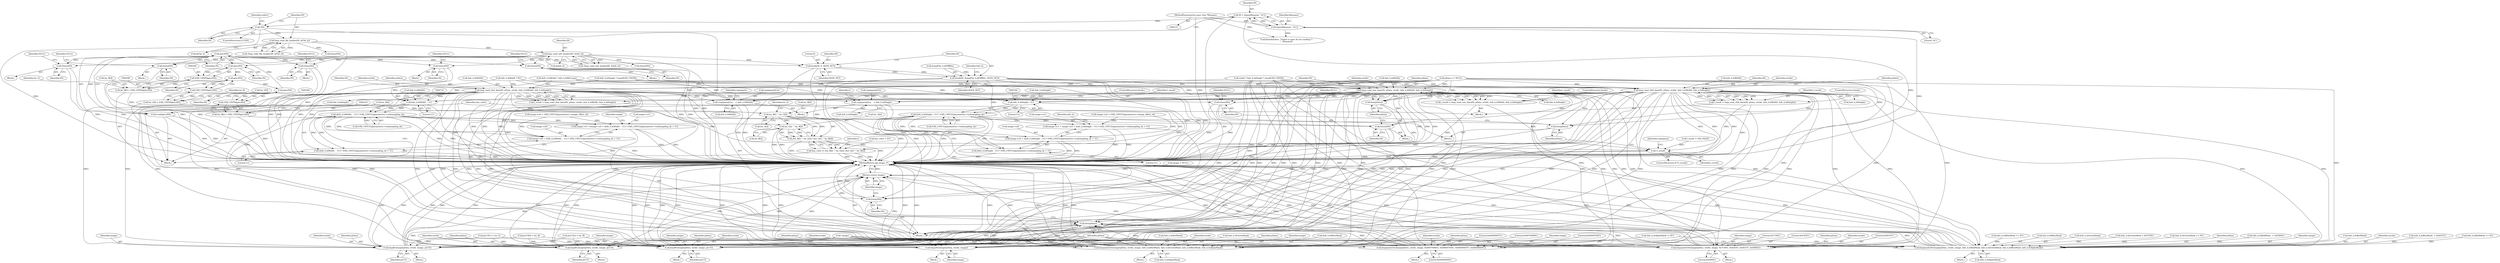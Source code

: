 digraph "0_openjpeg_da940424816e11d624362ce080bc026adffa26e8@API" {
"1000311" [label="(Call,getc(IN))"];
"1000307" [label="(Call,getc(IN))"];
"1000299" [label="(Call,getc(IN))"];
"1000291" [label="(Call,getc(IN))"];
"1000311" [label="(Call,getc(IN))"];
"1000195" [label="(Call,bmp_read_info_header(IN, &Info_h))"];
"1000184" [label="(Call,bmp_read_file_header(IN, &File_h))"];
"1000173" [label="(Call,!IN)"];
"1000167" [label="(Call,IN = fopen(filename, \"rb\"))"];
"1000169" [label="(Call,fopen(filename, \"rb\"))"];
"1000122" [label="(MethodParameterIn,const char *filename)"];
"1000289" [label="(Call,(OPJ_UINT8)getc(IN))"];
"1000285" [label="(Call,lut_B[i] = (OPJ_UINT8)getc(IN))"];
"1000316" [label="(Call,lut_B[i] ^ lut_G[i])"];
"1000315" [label="(Call,(lut_B[i] ^ lut_G[i]) | (lut_G[i] ^ lut_R[i]))"];
"1000313" [label="(Call,has_color |= (lut_B[i] ^ lut_G[i]) | (lut_G[i] ^ lut_R[i]))"];
"1000323" [label="(Call,lut_G[i] ^ lut_R[i])"];
"1000297" [label="(Call,(OPJ_UINT8)getc(IN))"];
"1000293" [label="(Call,lut_G[i] = (OPJ_UINT8)getc(IN))"];
"1000305" [label="(Call,(OPJ_UINT8)getc(IN))"];
"1000301" [label="(Call,lut_R[i] = (OPJ_UINT8)getc(IN))"];
"1000309" [label="(Call,(void)getc(IN))"];
"1000369" [label="(Call,fclose(IN))"];
"1000389" [label="(Call,fclose(IN))"];
"1000435" [label="(Call,fclose(IN))"];
"1000467" [label="(Call,fclose(IN))"];
"1000490" [label="(Call,fclose(IN))"];
"1000494" [label="(Call,fseek(IN, 0, SEEK_SET))"];
"1000498" [label="(Call,fseek(IN, (long)File_h.bfOffBits, SEEK_SET))"];
"1000515" [label="(Call,bmp_read_raw_data(IN, pData, stride, Info_h.biWidth, Info_h.biHeight))"];
"1000513" [label="(Call,l_result = bmp_read_raw_data(IN, pData, stride, Info_h.biWidth, Info_h.biHeight))"];
"1000563" [label="(Call,!l_result)"];
"1000566" [label="(Call,free(pData))"];
"1000568" [label="(Call,fclose(IN))"];
"1000633" [label="(Call,cmptparm[i].w    = Info_h.biWidth)"];
"1000642" [label="(Call,cmptparm[i].h    = Info_h.biHeight)"];
"1000669" [label="(Call,fclose(IN))"];
"1000671" [label="(Call,free(pData))"];
"1000717" [label="(Call,Info_h.biWidth  - 1U)"];
"1000716" [label="(Call,(Info_h.biWidth  - 1U) * (OPJ_UINT32)parameters->subsampling_dx)"];
"1000707" [label="(Call,image->x1 =\timage->x0 + (Info_h.biWidth  - 1U) * (OPJ_UINT32)parameters->subsampling_dx + 1U)"];
"1000711" [label="(Call,image->x0 + (Info_h.biWidth  - 1U) * (OPJ_UINT32)parameters->subsampling_dx + 1U)"];
"1000715" [label="(Call,(Info_h.biWidth  - 1U) * (OPJ_UINT32)parameters->subsampling_dx + 1U)"];
"1000738" [label="(Call,Info_h.biHeight - 1U)"];
"1000737" [label="(Call,(Info_h.biHeight - 1U) * (OPJ_UINT32)parameters->subsampling_dy)"];
"1000728" [label="(Call,image->y1 = image->y0 + (Info_h.biHeight - 1U) * (OPJ_UINT32)parameters->subsampling_dy + 1U)"];
"1000732" [label="(Call,image->y0 + (Info_h.biHeight - 1U) * (OPJ_UINT32)parameters->subsampling_dy + 1U)"];
"1000736" [label="(Call,(Info_h.biHeight - 1U) * (OPJ_UINT32)parameters->subsampling_dy + 1U)"];
"1000762" [label="(Call,bmp24toimage(pData, stride, image))"];
"1000974" [label="(Call,free(pData))"];
"1000978" [label="(Return,return image;)"];
"1000780" [label="(Call,bmp8toimage(pData, stride, image, pLUT))"];
"1000799" [label="(Call,bmp8toimage(pData, stride, image, pLUT))"];
"1000818" [label="(Call,bmp8toimage(pData, stride, image, pLUT))"];
"1000837" [label="(Call,bmpmask32toimage(pData, stride, image, 0x00FF0000U, 0x0000FF00U, 0x000000FFU, 0x00000000U))"];
"1000859" [label="(Call,bmpmask32toimage(pData, stride, image, Info_h.biRedMask, Info_h.biGreenMask, Info_h.biBlueMask, Info_h.biAlphaMask))"];
"1000889" [label="(Call,bmpmask16toimage(pData, stride, image, 0x7C00U, 0x03E0U, 0x001FU, 0x0000U))"];
"1000945" [label="(Call,bmpmask16toimage(pData, stride, image, Info_h.biRedMask, Info_h.biGreenMask, Info_h.biBlueMask, Info_h.biAlphaMask))"];
"1000976" [label="(Call,fclose(IN))"];
"1000529" [label="(Call,bmp_read_rle8_data(IN, pData, stride, Info_h.biWidth, Info_h.biHeight))"];
"1000527" [label="(Call,l_result = bmp_read_rle8_data(IN, pData, stride, Info_h.biWidth, Info_h.biHeight))"];
"1000543" [label="(Call,bmp_read_rle4_data(IN, pData, stride, Info_h.biWidth, Info_h.biHeight))"];
"1000541" [label="(Call,l_result = bmp_read_rle4_data(IN, pData, stride, Info_h.biWidth, Info_h.biHeight))"];
"1000779" [label="(Block,)"];
"1000183" [label="(Call,!bmp_read_file_header(IN, &File_h))"];
"1000742" [label="(Literal,1U)"];
"1000172" [label="(ControlStructure,if (!IN))"];
"1000174" [label="(Identifier,IN)"];
"1000533" [label="(Call,Info_h.biWidth)"];
"1000317" [label="(Call,lut_B[i])"];
"1000645" [label="(Identifier,cmptparm)"];
"1000309" [label="(Call,(void)getc(IN))"];
"1000568" [label="(Call,fclose(IN))"];
"1000194" [label="(Call,!bmp_read_info_header(IN, &Info_h))"];
"1000780" [label="(Call,bmp8toimage(pData, stride, image, pLUT))"];
"1000369" [label="(Call,fclose(IN))"];
"1000977" [label="(Identifier,IN)"];
"1000541" [label="(Call,l_result = bmp_read_rle4_data(IN, pData, stride, Info_h.biWidth, Info_h.biHeight))"];
"1000913" [label="(Call,Info_h.biRedMask == 0U)"];
"1000546" [label="(Identifier,stride)"];
"1000307" [label="(Call,getc(IN))"];
"1000539" [label="(ControlStructure,break;)"];
"1000499" [label="(Identifier,IN)"];
"1000732" [label="(Call,image->y0 + (Info_h.biHeight - 1U) * (OPJ_UINT32)parameters->subsampling_dy + 1U)"];
"1000728" [label="(Call,image->y1 = image->y0 + (Info_h.biHeight - 1U) * (OPJ_UINT32)parameters->subsampling_dy + 1U)"];
"1000495" [label="(Identifier,IN)"];
"1000782" [label="(Identifier,stride)"];
"1000801" [label="(Identifier,stride)"];
"1000563" [label="(Call,!l_result)"];
"1000436" [label="(Identifier,IN)"];
"1000515" [label="(Call,bmp_read_raw_data(IN, pData, stride, Info_h.biWidth, Info_h.biHeight))"];
"1000890" [label="(Identifier,pData)"];
"1000924" [label="(Call,Info_h.biBlueMask == 0U)"];
"1000286" [label="(Call,lut_B[i])"];
"1000489" [label="(Block,)"];
"1000168" [label="(Identifier,IN)"];
"1000858" [label="(Block,)"];
"1000530" [label="(Identifier,IN)"];
"1000444" [label="(Call,Info_h.biWidth * 8U)"];
"1000711" [label="(Call,image->x0 + (Info_h.biWidth  - 1U) * (OPJ_UINT32)parameters->subsampling_dx + 1U)"];
"1000910" [label="(Block,)"];
"1000861" [label="(Identifier,stride)"];
"1000186" [label="(Call,&File_h)"];
"1000689" [label="(Call,image->x0 = (OPJ_UINT32)parameters->image_offset_x0)"];
"1000176" [label="(Call,fprintf(stderr, \"Failed to open %s for reading !!\n\", filename))"];
"1000838" [label="(Identifier,pData)"];
"1000368" [label="(Block,)"];
"1000836" [label="(Block,)"];
"1000753" [label="(Identifier,Info_h)"];
"1000955" [label="(Call,Info_h.biBlueMask)"];
"1000974" [label="(Call,free(pData))"];
"1000196" [label="(Identifier,IN)"];
"1000467" [label="(Call,fclose(IN))"];
"1000566" [label="(Call,free(pData))"];
"1000124" [label="(Block,)"];
"1000891" [label="(Identifier,stride)"];
"1000707" [label="(Call,image->x1 =\timage->x0 + (Info_h.biWidth  - 1U) * (OPJ_UINT32)parameters->subsampling_dx + 1U)"];
"1000434" [label="(Block,)"];
"1000313" [label="(Call,has_color |= (lut_B[i] ^ lut_G[i]) | (lut_G[i] ^ lut_R[i]))"];
"1000295" [label="(Identifier,lut_G)"];
"1000392" [label="(Identifier,NULL)"];
"1000762" [label="(Call,bmp24toimage(pData, stride, image))"];
"1000818" [label="(Call,bmp8toimage(pData, stride, image, pLUT))"];
"1000761" [label="(Block,)"];
"1000571" [label="(Identifier,NULL)"];
"1000516" [label="(Identifier,IN)"];
"1000718" [label="(Call,Info_h.biWidth)"];
"1000200" [label="(Call,fclose(IN))"];
"1000975" [label="(Identifier,pData)"];
"1000388" [label="(Block,)"];
"1000562" [label="(ControlStructure,if (!l_result))"];
"1000122" [label="(MethodParameterIn,const char *filename)"];
"1000508" [label="(Identifier,Info_h)"];
"1000477" [label="(Call,stride * Info_h.biHeight * sizeof(OPJ_UINT8))"];
"1000748" [label="(Literal,1U)"];
"1000522" [label="(Call,Info_h.biHeight)"];
"1000197" [label="(Call,&Info_h)"];
"1000666" [label="(Call,!image)"];
"1000965" [label="(Call,image = NULL)"];
"1000491" [label="(Identifier,IN)"];
"1000945" [label="(Call,bmpmask16toimage(pData, stride, image, Info_h.biRedMask, Info_h.biGreenMask, Info_h.biBlueMask, Info_h.biAlphaMask))"];
"1000980" [label="(MethodReturn,opj_image_t*)"];
"1000494" [label="(Call,fseek(IN, 0, SEEK_SET))"];
"1000285" [label="(Call,lut_B[i] = (OPJ_UINT8)getc(IN))"];
"1000312" [label="(Identifier,IN)"];
"1000952" [label="(Call,Info_h.biGreenMask)"];
"1000866" [label="(Call,Info_h.biGreenMask)"];
"1000171" [label="(Literal,\"rb\")"];
"1000493" [label="(Identifier,NULL)"];
"1000518" [label="(Identifier,stride)"];
"1000162" [label="(Call,pLUT[2] = lut_B)"];
"1000536" [label="(Call,Info_h.biHeight)"];
"1000519" [label="(Call,Info_h.biWidth)"];
"1000547" [label="(Call,Info_h.biWidth)"];
"1000935" [label="(Call,Info_h.biGreenMask = 0x07E0U)"];
"1000783" [label="(Identifier,image)"];
"1000958" [label="(Call,Info_h.biAlphaMask)"];
"1000729" [label="(Call,image->y1)"];
"1000860" [label="(Identifier,pData)"];
"1000390" [label="(Identifier,IN)"];
"1000821" [label="(Identifier,image)"];
"1000844" [label="(Literal,0x00000000U)"];
"1000784" [label="(Identifier,pLUT)"];
"1000896" [label="(Literal,0x0000U)"];
"1000303" [label="(Identifier,lut_R)"];
"1000588" [label="(Identifier,i)"];
"1000545" [label="(Identifier,pData)"];
"1000272" [label="(Call,has_color = 0U)"];
"1000919" [label="(Call,Info_h.biGreenMask == 0U)"];
"1000323" [label="(Call,lut_G[i] ^ lut_R[i])"];
"1000470" [label="(Identifier,NULL)"];
"1000716" [label="(Call,(Info_h.biWidth  - 1U) * (OPJ_UINT32)parameters->subsampling_dx)"];
"1000736" [label="(Call,(Info_h.biHeight - 1U) * (OPJ_UINT32)parameters->subsampling_dy + 1U)"];
"1000764" [label="(Identifier,stride)"];
"1000765" [label="(Identifier,image)"];
"1000479" [label="(Call,Info_h.biHeight * sizeof(OPJ_UINT8))"];
"1000589" [label="(Block,)"];
"1000862" [label="(Identifier,image)"];
"1000843" [label="(Literal,0x000000FFU)"];
"1000895" [label="(Literal,0x001FU)"];
"1000292" [label="(Identifier,IN)"];
"1000302" [label="(Call,lut_R[i])"];
"1000672" [label="(Identifier,pData)"];
"1000841" [label="(Literal,0x00FF0000U)"];
"1000315" [label="(Call,(lut_B[i] ^ lut_G[i]) | (lut_G[i] ^ lut_R[i]))"];
"1000169" [label="(Call,fopen(filename, \"rb\"))"];
"1000840" [label="(Identifier,image)"];
"1000185" [label="(Identifier,IN)"];
"1000466" [label="(Block,)"];
"1000763" [label="(Identifier,pData)"];
"1000708" [label="(Call,image->x1)"];
"1000820" [label="(Identifier,stride)"];
"1000435" [label="(Call,fclose(IN))"];
"1000498" [label="(Call,fseek(IN, (long)File_h.bfOffBits, SEEK_SET))"];
"1000803" [label="(Identifier,pLUT)"];
"1000289" [label="(Call,(OPJ_UINT8)getc(IN))"];
"1000733" [label="(Call,image->y0)"];
"1000544" [label="(Identifier,IN)"];
"1000500" [label="(Call,(long)File_h.bfOffBits)"];
"1000553" [label="(ControlStructure,break;)"];
"1000668" [label="(Block,)"];
"1000892" [label="(Identifier,image)"];
"1000639" [label="(Call,Info_h.biWidth)"];
"1000869" [label="(Call,Info_h.biBlueMask)"];
"1000532" [label="(Identifier,stride)"];
"1000177" [label="(Identifier,stderr)"];
"1000737" [label="(Call,(Info_h.biHeight - 1U) * (OPJ_UINT32)parameters->subsampling_dy)"];
"1000327" [label="(Call,lut_R[i])"];
"1000529" [label="(Call,bmp_read_rle8_data(IN, pData, stride, Info_h.biWidth, Info_h.biHeight))"];
"1000670" [label="(Identifier,IN)"];
"1000802" [label="(Identifier,image)"];
"1000819" [label="(Identifier,pData)"];
"1000669" [label="(Call,fclose(IN))"];
"1000564" [label="(Identifier,l_result)"];
"1000514" [label="(Identifier,l_result)"];
"1000946" [label="(Identifier,pData)"];
"1000195" [label="(Call,bmp_read_info_header(IN, &Info_h))"];
"1000505" [label="(Identifier,SEEK_SET)"];
"1000888" [label="(Block,)"];
"1000799" [label="(Call,bmp8toimage(pData, stride, image, pLUT))"];
"1000316" [label="(Call,lut_B[i] ^ lut_G[i])"];
"1000712" [label="(Call,image->x0)"];
"1000800" [label="(Identifier,pData)"];
"1000842" [label="(Literal,0x0000FF00U)"];
"1000721" [label="(Literal,1U)"];
"1000674" [label="(Identifier,NULL)"];
"1000930" [label="(Call,Info_h.biRedMask   = 0xF800U)"];
"1000633" [label="(Call,cmptparm[i].w    = Info_h.biWidth)"];
"1000517" [label="(Identifier,pData)"];
"1000308" [label="(Identifier,IN)"];
"1000170" [label="(Identifier,filename)"];
"1000299" [label="(Call,getc(IN))"];
"1000822" [label="(Identifier,pLUT)"];
"1000157" [label="(Call,pLUT[1] = lut_G)"];
"1000297" [label="(Call,(OPJ_UINT8)getc(IN))"];
"1000859" [label="(Call,bmpmask32toimage(pData, stride, image, Info_h.biRedMask, Info_h.biGreenMask, Info_h.biBlueMask, Info_h.biAlphaMask))"];
"1000294" [label="(Call,lut_G[i])"];
"1000717" [label="(Call,Info_h.biWidth  - 1U)"];
"1000698" [label="(Call,image->y0 = (OPJ_UINT32)parameters->image_offset_y0)"];
"1000722" [label="(Call,(OPJ_UINT32)parameters->subsampling_dx)"];
"1000325" [label="(Identifier,lut_G)"];
"1000525" [label="(ControlStructure,break;)"];
"1000727" [label="(Literal,1U)"];
"1000311" [label="(Call,getc(IN))"];
"1000558" [label="(Call,l_result = OPJ_FALSE)"];
"1000642" [label="(Call,cmptparm[i].h    = Info_h.biHeight)"];
"1000738" [label="(Call,Info_h.biHeight - 1U)"];
"1000291" [label="(Call,getc(IN))"];
"1000893" [label="(Literal,0x7C00U)"];
"1000543" [label="(Call,bmp_read_rle4_data(IN, pData, stride, Info_h.biWidth, Info_h.biHeight))"];
"1000324" [label="(Call,lut_G[i])"];
"1000468" [label="(Identifier,IN)"];
"1000527" [label="(Call,l_result = bmp_read_rle8_data(IN, pData, stride, Info_h.biWidth, Info_h.biHeight))"];
"1000398" [label="(Call,Info_h.biWidth * Info_h.biBitCount)"];
"1000978" [label="(Return,return image;)"];
"1000743" [label="(Call,(OPJ_UINT32)parameters->subsampling_dy)"];
"1000565" [label="(Block,)"];
"1000817" [label="(Block,)"];
"1000948" [label="(Identifier,image)"];
"1000569" [label="(Identifier,IN)"];
"1000372" [label="(Identifier,NULL)"];
"1000531" [label="(Identifier,pData)"];
"1000370" [label="(Identifier,IN)"];
"1000839" [label="(Identifier,stride)"];
"1000949" [label="(Call,Info_h.biRedMask)"];
"1000348" [label="(Call,Info_h.biAlphaMask != 0U)"];
"1000314" [label="(Identifier,has_color)"];
"1000567" [label="(Identifier,pData)"];
"1000513" [label="(Call,l_result = bmp_read_raw_data(IN, pData, stride, Info_h.biWidth, Info_h.biHeight))"];
"1000438" [label="(Identifier,NULL)"];
"1000575" [label="(Identifier,cmptparm)"];
"1000715" [label="(Call,(Info_h.biWidth  - 1U) * (OPJ_UINT32)parameters->subsampling_dx + 1U)"];
"1000283" [label="(Identifier,i)"];
"1000798" [label="(Block,)"];
"1000542" [label="(Identifier,l_result)"];
"1000634" [label="(Call,cmptparm[i].w)"];
"1000496" [label="(Literal,0)"];
"1000284" [label="(Block,)"];
"1000894" [label="(Literal,0x03E0U)"];
"1000301" [label="(Call,lut_R[i] = (OPJ_UINT8)getc(IN))"];
"1000189" [label="(Call,fclose(IN))"];
"1000486" [label="(Call,pData == NULL)"];
"1000979" [label="(Identifier,image)"];
"1000152" [label="(Call,pLUT[0] = lut_R)"];
"1000550" [label="(Call,Info_h.biHeight)"];
"1000781" [label="(Identifier,pData)"];
"1000497" [label="(Identifier,SEEK_SET)"];
"1000173" [label="(Call,!IN)"];
"1000490" [label="(Call,fclose(IN))"];
"1000643" [label="(Call,cmptparm[i].h)"];
"1000872" [label="(Call,Info_h.biAlphaMask)"];
"1000889" [label="(Call,bmpmask16toimage(pData, stride, image, 0x7C00U, 0x03E0U, 0x001FU, 0x0000U))"];
"1000305" [label="(Call,(OPJ_UINT8)getc(IN))"];
"1000300" [label="(Identifier,IN)"];
"1000320" [label="(Call,lut_G[i])"];
"1000837" [label="(Call,bmpmask32toimage(pData, stride, image, 0x00FF0000U, 0x0000FF00U, 0x000000FFU, 0x00000000U))"];
"1000648" [label="(Call,Info_h.biHeight)"];
"1000671" [label="(Call,free(pData))"];
"1000739" [label="(Call,Info_h.biHeight)"];
"1000730" [label="(Identifier,image)"];
"1000947" [label="(Identifier,stride)"];
"1000389" [label="(Call,fclose(IN))"];
"1000510" [label="(Block,)"];
"1000940" [label="(Call,Info_h.biBlueMask  = 0x001FU)"];
"1000863" [label="(Call,Info_h.biRedMask)"];
"1000976" [label="(Call,fclose(IN))"];
"1000528" [label="(Identifier,l_result)"];
"1000293" [label="(Call,lut_G[i] = (OPJ_UINT8)getc(IN))"];
"1000167" [label="(Call,IN = fopen(filename, \"rb\"))"];
"1000184" [label="(Call,bmp_read_file_header(IN, &File_h))"];
"1000311" -> "1000309"  [label="AST: "];
"1000311" -> "1000312"  [label="CFG: "];
"1000312" -> "1000311"  [label="AST: "];
"1000309" -> "1000311"  [label="CFG: "];
"1000311" -> "1000291"  [label="DDG: "];
"1000311" -> "1000309"  [label="DDG: "];
"1000307" -> "1000311"  [label="DDG: "];
"1000311" -> "1000369"  [label="DDG: "];
"1000311" -> "1000389"  [label="DDG: "];
"1000311" -> "1000435"  [label="DDG: "];
"1000311" -> "1000467"  [label="DDG: "];
"1000311" -> "1000490"  [label="DDG: "];
"1000311" -> "1000494"  [label="DDG: "];
"1000307" -> "1000305"  [label="AST: "];
"1000307" -> "1000308"  [label="CFG: "];
"1000308" -> "1000307"  [label="AST: "];
"1000305" -> "1000307"  [label="CFG: "];
"1000307" -> "1000305"  [label="DDG: "];
"1000299" -> "1000307"  [label="DDG: "];
"1000299" -> "1000297"  [label="AST: "];
"1000299" -> "1000300"  [label="CFG: "];
"1000300" -> "1000299"  [label="AST: "];
"1000297" -> "1000299"  [label="CFG: "];
"1000299" -> "1000297"  [label="DDG: "];
"1000291" -> "1000299"  [label="DDG: "];
"1000291" -> "1000289"  [label="AST: "];
"1000291" -> "1000292"  [label="CFG: "];
"1000292" -> "1000291"  [label="AST: "];
"1000289" -> "1000291"  [label="CFG: "];
"1000291" -> "1000289"  [label="DDG: "];
"1000195" -> "1000291"  [label="DDG: "];
"1000195" -> "1000194"  [label="AST: "];
"1000195" -> "1000197"  [label="CFG: "];
"1000196" -> "1000195"  [label="AST: "];
"1000197" -> "1000195"  [label="AST: "];
"1000194" -> "1000195"  [label="CFG: "];
"1000195" -> "1000980"  [label="DDG: "];
"1000195" -> "1000194"  [label="DDG: "];
"1000195" -> "1000194"  [label="DDG: "];
"1000184" -> "1000195"  [label="DDG: "];
"1000195" -> "1000200"  [label="DDG: "];
"1000195" -> "1000369"  [label="DDG: "];
"1000195" -> "1000389"  [label="DDG: "];
"1000195" -> "1000435"  [label="DDG: "];
"1000195" -> "1000467"  [label="DDG: "];
"1000195" -> "1000490"  [label="DDG: "];
"1000195" -> "1000494"  [label="DDG: "];
"1000184" -> "1000183"  [label="AST: "];
"1000184" -> "1000186"  [label="CFG: "];
"1000185" -> "1000184"  [label="AST: "];
"1000186" -> "1000184"  [label="AST: "];
"1000183" -> "1000184"  [label="CFG: "];
"1000184" -> "1000980"  [label="DDG: "];
"1000184" -> "1000183"  [label="DDG: "];
"1000184" -> "1000183"  [label="DDG: "];
"1000173" -> "1000184"  [label="DDG: "];
"1000184" -> "1000189"  [label="DDG: "];
"1000173" -> "1000172"  [label="AST: "];
"1000173" -> "1000174"  [label="CFG: "];
"1000174" -> "1000173"  [label="AST: "];
"1000177" -> "1000173"  [label="CFG: "];
"1000185" -> "1000173"  [label="CFG: "];
"1000173" -> "1000980"  [label="DDG: "];
"1000173" -> "1000980"  [label="DDG: "];
"1000167" -> "1000173"  [label="DDG: "];
"1000167" -> "1000124"  [label="AST: "];
"1000167" -> "1000169"  [label="CFG: "];
"1000168" -> "1000167"  [label="AST: "];
"1000169" -> "1000167"  [label="AST: "];
"1000174" -> "1000167"  [label="CFG: "];
"1000167" -> "1000980"  [label="DDG: "];
"1000169" -> "1000167"  [label="DDG: "];
"1000169" -> "1000167"  [label="DDG: "];
"1000169" -> "1000171"  [label="CFG: "];
"1000170" -> "1000169"  [label="AST: "];
"1000171" -> "1000169"  [label="AST: "];
"1000169" -> "1000980"  [label="DDG: "];
"1000122" -> "1000169"  [label="DDG: "];
"1000169" -> "1000176"  [label="DDG: "];
"1000122" -> "1000121"  [label="AST: "];
"1000122" -> "1000980"  [label="DDG: "];
"1000122" -> "1000176"  [label="DDG: "];
"1000289" -> "1000285"  [label="AST: "];
"1000290" -> "1000289"  [label="AST: "];
"1000285" -> "1000289"  [label="CFG: "];
"1000289" -> "1000285"  [label="DDG: "];
"1000285" -> "1000284"  [label="AST: "];
"1000286" -> "1000285"  [label="AST: "];
"1000295" -> "1000285"  [label="CFG: "];
"1000285" -> "1000316"  [label="DDG: "];
"1000316" -> "1000315"  [label="AST: "];
"1000316" -> "1000320"  [label="CFG: "];
"1000317" -> "1000316"  [label="AST: "];
"1000320" -> "1000316"  [label="AST: "];
"1000325" -> "1000316"  [label="CFG: "];
"1000316" -> "1000980"  [label="DDG: "];
"1000316" -> "1000315"  [label="DDG: "];
"1000316" -> "1000315"  [label="DDG: "];
"1000293" -> "1000316"  [label="DDG: "];
"1000316" -> "1000323"  [label="DDG: "];
"1000315" -> "1000313"  [label="AST: "];
"1000315" -> "1000323"  [label="CFG: "];
"1000323" -> "1000315"  [label="AST: "];
"1000313" -> "1000315"  [label="CFG: "];
"1000315" -> "1000980"  [label="DDG: "];
"1000315" -> "1000980"  [label="DDG: "];
"1000315" -> "1000313"  [label="DDG: "];
"1000315" -> "1000313"  [label="DDG: "];
"1000323" -> "1000315"  [label="DDG: "];
"1000323" -> "1000315"  [label="DDG: "];
"1000313" -> "1000284"  [label="AST: "];
"1000314" -> "1000313"  [label="AST: "];
"1000283" -> "1000313"  [label="CFG: "];
"1000313" -> "1000980"  [label="DDG: "];
"1000313" -> "1000980"  [label="DDG: "];
"1000313" -> "1000980"  [label="DDG: "];
"1000272" -> "1000313"  [label="DDG: "];
"1000323" -> "1000327"  [label="CFG: "];
"1000324" -> "1000323"  [label="AST: "];
"1000327" -> "1000323"  [label="AST: "];
"1000323" -> "1000980"  [label="DDG: "];
"1000323" -> "1000980"  [label="DDG: "];
"1000301" -> "1000323"  [label="DDG: "];
"1000297" -> "1000293"  [label="AST: "];
"1000298" -> "1000297"  [label="AST: "];
"1000293" -> "1000297"  [label="CFG: "];
"1000297" -> "1000293"  [label="DDG: "];
"1000293" -> "1000284"  [label="AST: "];
"1000294" -> "1000293"  [label="AST: "];
"1000303" -> "1000293"  [label="CFG: "];
"1000305" -> "1000301"  [label="AST: "];
"1000306" -> "1000305"  [label="AST: "];
"1000301" -> "1000305"  [label="CFG: "];
"1000305" -> "1000301"  [label="DDG: "];
"1000301" -> "1000284"  [label="AST: "];
"1000302" -> "1000301"  [label="AST: "];
"1000310" -> "1000301"  [label="CFG: "];
"1000301" -> "1000980"  [label="DDG: "];
"1000309" -> "1000284"  [label="AST: "];
"1000310" -> "1000309"  [label="AST: "];
"1000314" -> "1000309"  [label="CFG: "];
"1000309" -> "1000980"  [label="DDG: "];
"1000309" -> "1000980"  [label="DDG: "];
"1000369" -> "1000368"  [label="AST: "];
"1000369" -> "1000370"  [label="CFG: "];
"1000370" -> "1000369"  [label="AST: "];
"1000372" -> "1000369"  [label="CFG: "];
"1000369" -> "1000980"  [label="DDG: "];
"1000369" -> "1000980"  [label="DDG: "];
"1000389" -> "1000388"  [label="AST: "];
"1000389" -> "1000390"  [label="CFG: "];
"1000390" -> "1000389"  [label="AST: "];
"1000392" -> "1000389"  [label="CFG: "];
"1000389" -> "1000980"  [label="DDG: "];
"1000389" -> "1000980"  [label="DDG: "];
"1000435" -> "1000434"  [label="AST: "];
"1000435" -> "1000436"  [label="CFG: "];
"1000436" -> "1000435"  [label="AST: "];
"1000438" -> "1000435"  [label="CFG: "];
"1000435" -> "1000980"  [label="DDG: "];
"1000435" -> "1000980"  [label="DDG: "];
"1000467" -> "1000466"  [label="AST: "];
"1000467" -> "1000468"  [label="CFG: "];
"1000468" -> "1000467"  [label="AST: "];
"1000470" -> "1000467"  [label="CFG: "];
"1000467" -> "1000980"  [label="DDG: "];
"1000467" -> "1000980"  [label="DDG: "];
"1000490" -> "1000489"  [label="AST: "];
"1000490" -> "1000491"  [label="CFG: "];
"1000491" -> "1000490"  [label="AST: "];
"1000493" -> "1000490"  [label="CFG: "];
"1000490" -> "1000980"  [label="DDG: "];
"1000490" -> "1000980"  [label="DDG: "];
"1000494" -> "1000124"  [label="AST: "];
"1000494" -> "1000497"  [label="CFG: "];
"1000495" -> "1000494"  [label="AST: "];
"1000496" -> "1000494"  [label="AST: "];
"1000497" -> "1000494"  [label="AST: "];
"1000499" -> "1000494"  [label="CFG: "];
"1000494" -> "1000980"  [label="DDG: "];
"1000494" -> "1000498"  [label="DDG: "];
"1000494" -> "1000498"  [label="DDG: "];
"1000498" -> "1000124"  [label="AST: "];
"1000498" -> "1000505"  [label="CFG: "];
"1000499" -> "1000498"  [label="AST: "];
"1000500" -> "1000498"  [label="AST: "];
"1000505" -> "1000498"  [label="AST: "];
"1000508" -> "1000498"  [label="CFG: "];
"1000498" -> "1000980"  [label="DDG: "];
"1000498" -> "1000980"  [label="DDG: "];
"1000498" -> "1000980"  [label="DDG: "];
"1000500" -> "1000498"  [label="DDG: "];
"1000498" -> "1000515"  [label="DDG: "];
"1000498" -> "1000529"  [label="DDG: "];
"1000498" -> "1000543"  [label="DDG: "];
"1000498" -> "1000568"  [label="DDG: "];
"1000498" -> "1000669"  [label="DDG: "];
"1000498" -> "1000976"  [label="DDG: "];
"1000515" -> "1000513"  [label="AST: "];
"1000515" -> "1000522"  [label="CFG: "];
"1000516" -> "1000515"  [label="AST: "];
"1000517" -> "1000515"  [label="AST: "];
"1000518" -> "1000515"  [label="AST: "];
"1000519" -> "1000515"  [label="AST: "];
"1000522" -> "1000515"  [label="AST: "];
"1000513" -> "1000515"  [label="CFG: "];
"1000515" -> "1000980"  [label="DDG: "];
"1000515" -> "1000980"  [label="DDG: "];
"1000515" -> "1000980"  [label="DDG: "];
"1000515" -> "1000513"  [label="DDG: "];
"1000515" -> "1000513"  [label="DDG: "];
"1000515" -> "1000513"  [label="DDG: "];
"1000515" -> "1000513"  [label="DDG: "];
"1000515" -> "1000513"  [label="DDG: "];
"1000486" -> "1000515"  [label="DDG: "];
"1000477" -> "1000515"  [label="DDG: "];
"1000444" -> "1000515"  [label="DDG: "];
"1000398" -> "1000515"  [label="DDG: "];
"1000479" -> "1000515"  [label="DDG: "];
"1000515" -> "1000566"  [label="DDG: "];
"1000515" -> "1000568"  [label="DDG: "];
"1000515" -> "1000633"  [label="DDG: "];
"1000515" -> "1000642"  [label="DDG: "];
"1000515" -> "1000669"  [label="DDG: "];
"1000515" -> "1000671"  [label="DDG: "];
"1000515" -> "1000717"  [label="DDG: "];
"1000515" -> "1000738"  [label="DDG: "];
"1000515" -> "1000762"  [label="DDG: "];
"1000515" -> "1000762"  [label="DDG: "];
"1000515" -> "1000780"  [label="DDG: "];
"1000515" -> "1000780"  [label="DDG: "];
"1000515" -> "1000799"  [label="DDG: "];
"1000515" -> "1000799"  [label="DDG: "];
"1000515" -> "1000818"  [label="DDG: "];
"1000515" -> "1000818"  [label="DDG: "];
"1000515" -> "1000837"  [label="DDG: "];
"1000515" -> "1000837"  [label="DDG: "];
"1000515" -> "1000859"  [label="DDG: "];
"1000515" -> "1000859"  [label="DDG: "];
"1000515" -> "1000889"  [label="DDG: "];
"1000515" -> "1000889"  [label="DDG: "];
"1000515" -> "1000945"  [label="DDG: "];
"1000515" -> "1000945"  [label="DDG: "];
"1000515" -> "1000974"  [label="DDG: "];
"1000515" -> "1000976"  [label="DDG: "];
"1000513" -> "1000510"  [label="AST: "];
"1000514" -> "1000513"  [label="AST: "];
"1000525" -> "1000513"  [label="CFG: "];
"1000513" -> "1000980"  [label="DDG: "];
"1000513" -> "1000563"  [label="DDG: "];
"1000563" -> "1000562"  [label="AST: "];
"1000563" -> "1000564"  [label="CFG: "];
"1000564" -> "1000563"  [label="AST: "];
"1000567" -> "1000563"  [label="CFG: "];
"1000575" -> "1000563"  [label="CFG: "];
"1000563" -> "1000980"  [label="DDG: "];
"1000563" -> "1000980"  [label="DDG: "];
"1000527" -> "1000563"  [label="DDG: "];
"1000558" -> "1000563"  [label="DDG: "];
"1000541" -> "1000563"  [label="DDG: "];
"1000566" -> "1000565"  [label="AST: "];
"1000566" -> "1000567"  [label="CFG: "];
"1000567" -> "1000566"  [label="AST: "];
"1000569" -> "1000566"  [label="CFG: "];
"1000566" -> "1000980"  [label="DDG: "];
"1000529" -> "1000566"  [label="DDG: "];
"1000543" -> "1000566"  [label="DDG: "];
"1000486" -> "1000566"  [label="DDG: "];
"1000568" -> "1000565"  [label="AST: "];
"1000568" -> "1000569"  [label="CFG: "];
"1000569" -> "1000568"  [label="AST: "];
"1000571" -> "1000568"  [label="CFG: "];
"1000568" -> "1000980"  [label="DDG: "];
"1000568" -> "1000980"  [label="DDG: "];
"1000529" -> "1000568"  [label="DDG: "];
"1000543" -> "1000568"  [label="DDG: "];
"1000633" -> "1000589"  [label="AST: "];
"1000633" -> "1000639"  [label="CFG: "];
"1000634" -> "1000633"  [label="AST: "];
"1000639" -> "1000633"  [label="AST: "];
"1000645" -> "1000633"  [label="CFG: "];
"1000633" -> "1000980"  [label="DDG: "];
"1000633" -> "1000980"  [label="DDG: "];
"1000529" -> "1000633"  [label="DDG: "];
"1000444" -> "1000633"  [label="DDG: "];
"1000543" -> "1000633"  [label="DDG: "];
"1000398" -> "1000633"  [label="DDG: "];
"1000642" -> "1000589"  [label="AST: "];
"1000642" -> "1000648"  [label="CFG: "];
"1000643" -> "1000642"  [label="AST: "];
"1000648" -> "1000642"  [label="AST: "];
"1000588" -> "1000642"  [label="CFG: "];
"1000642" -> "1000980"  [label="DDG: "];
"1000642" -> "1000980"  [label="DDG: "];
"1000543" -> "1000642"  [label="DDG: "];
"1000529" -> "1000642"  [label="DDG: "];
"1000479" -> "1000642"  [label="DDG: "];
"1000669" -> "1000668"  [label="AST: "];
"1000669" -> "1000670"  [label="CFG: "];
"1000670" -> "1000669"  [label="AST: "];
"1000672" -> "1000669"  [label="CFG: "];
"1000669" -> "1000980"  [label="DDG: "];
"1000669" -> "1000980"  [label="DDG: "];
"1000529" -> "1000669"  [label="DDG: "];
"1000543" -> "1000669"  [label="DDG: "];
"1000671" -> "1000668"  [label="AST: "];
"1000671" -> "1000672"  [label="CFG: "];
"1000672" -> "1000671"  [label="AST: "];
"1000674" -> "1000671"  [label="CFG: "];
"1000671" -> "1000980"  [label="DDG: "];
"1000529" -> "1000671"  [label="DDG: "];
"1000543" -> "1000671"  [label="DDG: "];
"1000486" -> "1000671"  [label="DDG: "];
"1000717" -> "1000716"  [label="AST: "];
"1000717" -> "1000721"  [label="CFG: "];
"1000718" -> "1000717"  [label="AST: "];
"1000721" -> "1000717"  [label="AST: "];
"1000723" -> "1000717"  [label="CFG: "];
"1000717" -> "1000980"  [label="DDG: "];
"1000717" -> "1000716"  [label="DDG: "];
"1000717" -> "1000716"  [label="DDG: "];
"1000529" -> "1000717"  [label="DDG: "];
"1000444" -> "1000717"  [label="DDG: "];
"1000543" -> "1000717"  [label="DDG: "];
"1000398" -> "1000717"  [label="DDG: "];
"1000716" -> "1000715"  [label="AST: "];
"1000716" -> "1000722"  [label="CFG: "];
"1000722" -> "1000716"  [label="AST: "];
"1000727" -> "1000716"  [label="CFG: "];
"1000716" -> "1000980"  [label="DDG: "];
"1000716" -> "1000980"  [label="DDG: "];
"1000716" -> "1000707"  [label="DDG: "];
"1000716" -> "1000707"  [label="DDG: "];
"1000716" -> "1000711"  [label="DDG: "];
"1000716" -> "1000711"  [label="DDG: "];
"1000716" -> "1000715"  [label="DDG: "];
"1000716" -> "1000715"  [label="DDG: "];
"1000722" -> "1000716"  [label="DDG: "];
"1000707" -> "1000124"  [label="AST: "];
"1000707" -> "1000711"  [label="CFG: "];
"1000708" -> "1000707"  [label="AST: "];
"1000711" -> "1000707"  [label="AST: "];
"1000730" -> "1000707"  [label="CFG: "];
"1000707" -> "1000980"  [label="DDG: "];
"1000707" -> "1000980"  [label="DDG: "];
"1000689" -> "1000707"  [label="DDG: "];
"1000711" -> "1000715"  [label="CFG: "];
"1000712" -> "1000711"  [label="AST: "];
"1000715" -> "1000711"  [label="AST: "];
"1000711" -> "1000980"  [label="DDG: "];
"1000711" -> "1000980"  [label="DDG: "];
"1000689" -> "1000711"  [label="DDG: "];
"1000715" -> "1000727"  [label="CFG: "];
"1000727" -> "1000715"  [label="AST: "];
"1000715" -> "1000980"  [label="DDG: "];
"1000738" -> "1000737"  [label="AST: "];
"1000738" -> "1000742"  [label="CFG: "];
"1000739" -> "1000738"  [label="AST: "];
"1000742" -> "1000738"  [label="AST: "];
"1000744" -> "1000738"  [label="CFG: "];
"1000738" -> "1000980"  [label="DDG: "];
"1000738" -> "1000737"  [label="DDG: "];
"1000738" -> "1000737"  [label="DDG: "];
"1000543" -> "1000738"  [label="DDG: "];
"1000529" -> "1000738"  [label="DDG: "];
"1000479" -> "1000738"  [label="DDG: "];
"1000737" -> "1000736"  [label="AST: "];
"1000737" -> "1000743"  [label="CFG: "];
"1000743" -> "1000737"  [label="AST: "];
"1000748" -> "1000737"  [label="CFG: "];
"1000737" -> "1000980"  [label="DDG: "];
"1000737" -> "1000980"  [label="DDG: "];
"1000737" -> "1000728"  [label="DDG: "];
"1000737" -> "1000728"  [label="DDG: "];
"1000737" -> "1000732"  [label="DDG: "];
"1000737" -> "1000732"  [label="DDG: "];
"1000737" -> "1000736"  [label="DDG: "];
"1000737" -> "1000736"  [label="DDG: "];
"1000743" -> "1000737"  [label="DDG: "];
"1000728" -> "1000124"  [label="AST: "];
"1000728" -> "1000732"  [label="CFG: "];
"1000729" -> "1000728"  [label="AST: "];
"1000732" -> "1000728"  [label="AST: "];
"1000753" -> "1000728"  [label="CFG: "];
"1000728" -> "1000980"  [label="DDG: "];
"1000728" -> "1000980"  [label="DDG: "];
"1000698" -> "1000728"  [label="DDG: "];
"1000732" -> "1000736"  [label="CFG: "];
"1000733" -> "1000732"  [label="AST: "];
"1000736" -> "1000732"  [label="AST: "];
"1000732" -> "1000980"  [label="DDG: "];
"1000732" -> "1000980"  [label="DDG: "];
"1000698" -> "1000732"  [label="DDG: "];
"1000736" -> "1000748"  [label="CFG: "];
"1000748" -> "1000736"  [label="AST: "];
"1000736" -> "1000980"  [label="DDG: "];
"1000762" -> "1000761"  [label="AST: "];
"1000762" -> "1000765"  [label="CFG: "];
"1000763" -> "1000762"  [label="AST: "];
"1000764" -> "1000762"  [label="AST: "];
"1000765" -> "1000762"  [label="AST: "];
"1000975" -> "1000762"  [label="CFG: "];
"1000762" -> "1000980"  [label="DDG: "];
"1000762" -> "1000980"  [label="DDG: "];
"1000762" -> "1000980"  [label="DDG: "];
"1000529" -> "1000762"  [label="DDG: "];
"1000529" -> "1000762"  [label="DDG: "];
"1000543" -> "1000762"  [label="DDG: "];
"1000543" -> "1000762"  [label="DDG: "];
"1000486" -> "1000762"  [label="DDG: "];
"1000477" -> "1000762"  [label="DDG: "];
"1000666" -> "1000762"  [label="DDG: "];
"1000762" -> "1000974"  [label="DDG: "];
"1000762" -> "1000978"  [label="DDG: "];
"1000974" -> "1000124"  [label="AST: "];
"1000974" -> "1000975"  [label="CFG: "];
"1000975" -> "1000974"  [label="AST: "];
"1000977" -> "1000974"  [label="CFG: "];
"1000974" -> "1000980"  [label="DDG: "];
"1000837" -> "1000974"  [label="DDG: "];
"1000780" -> "1000974"  [label="DDG: "];
"1000889" -> "1000974"  [label="DDG: "];
"1000799" -> "1000974"  [label="DDG: "];
"1000859" -> "1000974"  [label="DDG: "];
"1000543" -> "1000974"  [label="DDG: "];
"1000818" -> "1000974"  [label="DDG: "];
"1000486" -> "1000974"  [label="DDG: "];
"1000945" -> "1000974"  [label="DDG: "];
"1000529" -> "1000974"  [label="DDG: "];
"1000978" -> "1000124"  [label="AST: "];
"1000978" -> "1000979"  [label="CFG: "];
"1000979" -> "1000978"  [label="AST: "];
"1000980" -> "1000978"  [label="CFG: "];
"1000978" -> "1000980"  [label="DDG: "];
"1000979" -> "1000978"  [label="DDG: "];
"1000780" -> "1000978"  [label="DDG: "];
"1000799" -> "1000978"  [label="DDG: "];
"1000889" -> "1000978"  [label="DDG: "];
"1000945" -> "1000978"  [label="DDG: "];
"1000965" -> "1000978"  [label="DDG: "];
"1000859" -> "1000978"  [label="DDG: "];
"1000837" -> "1000978"  [label="DDG: "];
"1000818" -> "1000978"  [label="DDG: "];
"1000780" -> "1000779"  [label="AST: "];
"1000780" -> "1000784"  [label="CFG: "];
"1000781" -> "1000780"  [label="AST: "];
"1000782" -> "1000780"  [label="AST: "];
"1000783" -> "1000780"  [label="AST: "];
"1000784" -> "1000780"  [label="AST: "];
"1000975" -> "1000780"  [label="CFG: "];
"1000780" -> "1000980"  [label="DDG: "];
"1000780" -> "1000980"  [label="DDG: "];
"1000780" -> "1000980"  [label="DDG: "];
"1000780" -> "1000980"  [label="DDG: "];
"1000529" -> "1000780"  [label="DDG: "];
"1000529" -> "1000780"  [label="DDG: "];
"1000543" -> "1000780"  [label="DDG: "];
"1000543" -> "1000780"  [label="DDG: "];
"1000486" -> "1000780"  [label="DDG: "];
"1000477" -> "1000780"  [label="DDG: "];
"1000666" -> "1000780"  [label="DDG: "];
"1000157" -> "1000780"  [label="DDG: "];
"1000152" -> "1000780"  [label="DDG: "];
"1000162" -> "1000780"  [label="DDG: "];
"1000799" -> "1000798"  [label="AST: "];
"1000799" -> "1000803"  [label="CFG: "];
"1000800" -> "1000799"  [label="AST: "];
"1000801" -> "1000799"  [label="AST: "];
"1000802" -> "1000799"  [label="AST: "];
"1000803" -> "1000799"  [label="AST: "];
"1000975" -> "1000799"  [label="CFG: "];
"1000799" -> "1000980"  [label="DDG: "];
"1000799" -> "1000980"  [label="DDG: "];
"1000799" -> "1000980"  [label="DDG: "];
"1000799" -> "1000980"  [label="DDG: "];
"1000529" -> "1000799"  [label="DDG: "];
"1000529" -> "1000799"  [label="DDG: "];
"1000543" -> "1000799"  [label="DDG: "];
"1000543" -> "1000799"  [label="DDG: "];
"1000486" -> "1000799"  [label="DDG: "];
"1000477" -> "1000799"  [label="DDG: "];
"1000666" -> "1000799"  [label="DDG: "];
"1000157" -> "1000799"  [label="DDG: "];
"1000152" -> "1000799"  [label="DDG: "];
"1000162" -> "1000799"  [label="DDG: "];
"1000818" -> "1000817"  [label="AST: "];
"1000818" -> "1000822"  [label="CFG: "];
"1000819" -> "1000818"  [label="AST: "];
"1000820" -> "1000818"  [label="AST: "];
"1000821" -> "1000818"  [label="AST: "];
"1000822" -> "1000818"  [label="AST: "];
"1000975" -> "1000818"  [label="CFG: "];
"1000818" -> "1000980"  [label="DDG: "];
"1000818" -> "1000980"  [label="DDG: "];
"1000818" -> "1000980"  [label="DDG: "];
"1000818" -> "1000980"  [label="DDG: "];
"1000529" -> "1000818"  [label="DDG: "];
"1000529" -> "1000818"  [label="DDG: "];
"1000543" -> "1000818"  [label="DDG: "];
"1000543" -> "1000818"  [label="DDG: "];
"1000486" -> "1000818"  [label="DDG: "];
"1000477" -> "1000818"  [label="DDG: "];
"1000666" -> "1000818"  [label="DDG: "];
"1000157" -> "1000818"  [label="DDG: "];
"1000152" -> "1000818"  [label="DDG: "];
"1000162" -> "1000818"  [label="DDG: "];
"1000837" -> "1000836"  [label="AST: "];
"1000837" -> "1000844"  [label="CFG: "];
"1000838" -> "1000837"  [label="AST: "];
"1000839" -> "1000837"  [label="AST: "];
"1000840" -> "1000837"  [label="AST: "];
"1000841" -> "1000837"  [label="AST: "];
"1000842" -> "1000837"  [label="AST: "];
"1000843" -> "1000837"  [label="AST: "];
"1000844" -> "1000837"  [label="AST: "];
"1000975" -> "1000837"  [label="CFG: "];
"1000837" -> "1000980"  [label="DDG: "];
"1000837" -> "1000980"  [label="DDG: "];
"1000837" -> "1000980"  [label="DDG: "];
"1000529" -> "1000837"  [label="DDG: "];
"1000529" -> "1000837"  [label="DDG: "];
"1000543" -> "1000837"  [label="DDG: "];
"1000543" -> "1000837"  [label="DDG: "];
"1000486" -> "1000837"  [label="DDG: "];
"1000477" -> "1000837"  [label="DDG: "];
"1000666" -> "1000837"  [label="DDG: "];
"1000859" -> "1000858"  [label="AST: "];
"1000859" -> "1000872"  [label="CFG: "];
"1000860" -> "1000859"  [label="AST: "];
"1000861" -> "1000859"  [label="AST: "];
"1000862" -> "1000859"  [label="AST: "];
"1000863" -> "1000859"  [label="AST: "];
"1000866" -> "1000859"  [label="AST: "];
"1000869" -> "1000859"  [label="AST: "];
"1000872" -> "1000859"  [label="AST: "];
"1000975" -> "1000859"  [label="CFG: "];
"1000859" -> "1000980"  [label="DDG: "];
"1000859" -> "1000980"  [label="DDG: "];
"1000859" -> "1000980"  [label="DDG: "];
"1000859" -> "1000980"  [label="DDG: "];
"1000859" -> "1000980"  [label="DDG: "];
"1000859" -> "1000980"  [label="DDG: "];
"1000859" -> "1000980"  [label="DDG: "];
"1000529" -> "1000859"  [label="DDG: "];
"1000529" -> "1000859"  [label="DDG: "];
"1000543" -> "1000859"  [label="DDG: "];
"1000543" -> "1000859"  [label="DDG: "];
"1000486" -> "1000859"  [label="DDG: "];
"1000477" -> "1000859"  [label="DDG: "];
"1000666" -> "1000859"  [label="DDG: "];
"1000348" -> "1000859"  [label="DDG: "];
"1000889" -> "1000888"  [label="AST: "];
"1000889" -> "1000896"  [label="CFG: "];
"1000890" -> "1000889"  [label="AST: "];
"1000891" -> "1000889"  [label="AST: "];
"1000892" -> "1000889"  [label="AST: "];
"1000893" -> "1000889"  [label="AST: "];
"1000894" -> "1000889"  [label="AST: "];
"1000895" -> "1000889"  [label="AST: "];
"1000896" -> "1000889"  [label="AST: "];
"1000975" -> "1000889"  [label="CFG: "];
"1000889" -> "1000980"  [label="DDG: "];
"1000889" -> "1000980"  [label="DDG: "];
"1000889" -> "1000980"  [label="DDG: "];
"1000529" -> "1000889"  [label="DDG: "];
"1000529" -> "1000889"  [label="DDG: "];
"1000543" -> "1000889"  [label="DDG: "];
"1000543" -> "1000889"  [label="DDG: "];
"1000486" -> "1000889"  [label="DDG: "];
"1000477" -> "1000889"  [label="DDG: "];
"1000666" -> "1000889"  [label="DDG: "];
"1000945" -> "1000910"  [label="AST: "];
"1000945" -> "1000958"  [label="CFG: "];
"1000946" -> "1000945"  [label="AST: "];
"1000947" -> "1000945"  [label="AST: "];
"1000948" -> "1000945"  [label="AST: "];
"1000949" -> "1000945"  [label="AST: "];
"1000952" -> "1000945"  [label="AST: "];
"1000955" -> "1000945"  [label="AST: "];
"1000958" -> "1000945"  [label="AST: "];
"1000975" -> "1000945"  [label="CFG: "];
"1000945" -> "1000980"  [label="DDG: "];
"1000945" -> "1000980"  [label="DDG: "];
"1000945" -> "1000980"  [label="DDG: "];
"1000945" -> "1000980"  [label="DDG: "];
"1000945" -> "1000980"  [label="DDG: "];
"1000945" -> "1000980"  [label="DDG: "];
"1000945" -> "1000980"  [label="DDG: "];
"1000529" -> "1000945"  [label="DDG: "];
"1000529" -> "1000945"  [label="DDG: "];
"1000543" -> "1000945"  [label="DDG: "];
"1000543" -> "1000945"  [label="DDG: "];
"1000486" -> "1000945"  [label="DDG: "];
"1000477" -> "1000945"  [label="DDG: "];
"1000666" -> "1000945"  [label="DDG: "];
"1000913" -> "1000945"  [label="DDG: "];
"1000930" -> "1000945"  [label="DDG: "];
"1000919" -> "1000945"  [label="DDG: "];
"1000935" -> "1000945"  [label="DDG: "];
"1000924" -> "1000945"  [label="DDG: "];
"1000940" -> "1000945"  [label="DDG: "];
"1000348" -> "1000945"  [label="DDG: "];
"1000976" -> "1000124"  [label="AST: "];
"1000976" -> "1000977"  [label="CFG: "];
"1000977" -> "1000976"  [label="AST: "];
"1000979" -> "1000976"  [label="CFG: "];
"1000976" -> "1000980"  [label="DDG: "];
"1000976" -> "1000980"  [label="DDG: "];
"1000529" -> "1000976"  [label="DDG: "];
"1000543" -> "1000976"  [label="DDG: "];
"1000529" -> "1000527"  [label="AST: "];
"1000529" -> "1000536"  [label="CFG: "];
"1000530" -> "1000529"  [label="AST: "];
"1000531" -> "1000529"  [label="AST: "];
"1000532" -> "1000529"  [label="AST: "];
"1000533" -> "1000529"  [label="AST: "];
"1000536" -> "1000529"  [label="AST: "];
"1000527" -> "1000529"  [label="CFG: "];
"1000529" -> "1000980"  [label="DDG: "];
"1000529" -> "1000980"  [label="DDG: "];
"1000529" -> "1000980"  [label="DDG: "];
"1000529" -> "1000527"  [label="DDG: "];
"1000529" -> "1000527"  [label="DDG: "];
"1000529" -> "1000527"  [label="DDG: "];
"1000529" -> "1000527"  [label="DDG: "];
"1000529" -> "1000527"  [label="DDG: "];
"1000486" -> "1000529"  [label="DDG: "];
"1000477" -> "1000529"  [label="DDG: "];
"1000444" -> "1000529"  [label="DDG: "];
"1000398" -> "1000529"  [label="DDG: "];
"1000479" -> "1000529"  [label="DDG: "];
"1000527" -> "1000510"  [label="AST: "];
"1000528" -> "1000527"  [label="AST: "];
"1000539" -> "1000527"  [label="CFG: "];
"1000527" -> "1000980"  [label="DDG: "];
"1000543" -> "1000541"  [label="AST: "];
"1000543" -> "1000550"  [label="CFG: "];
"1000544" -> "1000543"  [label="AST: "];
"1000545" -> "1000543"  [label="AST: "];
"1000546" -> "1000543"  [label="AST: "];
"1000547" -> "1000543"  [label="AST: "];
"1000550" -> "1000543"  [label="AST: "];
"1000541" -> "1000543"  [label="CFG: "];
"1000543" -> "1000980"  [label="DDG: "];
"1000543" -> "1000980"  [label="DDG: "];
"1000543" -> "1000980"  [label="DDG: "];
"1000543" -> "1000541"  [label="DDG: "];
"1000543" -> "1000541"  [label="DDG: "];
"1000543" -> "1000541"  [label="DDG: "];
"1000543" -> "1000541"  [label="DDG: "];
"1000543" -> "1000541"  [label="DDG: "];
"1000486" -> "1000543"  [label="DDG: "];
"1000477" -> "1000543"  [label="DDG: "];
"1000444" -> "1000543"  [label="DDG: "];
"1000398" -> "1000543"  [label="DDG: "];
"1000479" -> "1000543"  [label="DDG: "];
"1000541" -> "1000510"  [label="AST: "];
"1000542" -> "1000541"  [label="AST: "];
"1000553" -> "1000541"  [label="CFG: "];
"1000541" -> "1000980"  [label="DDG: "];
}
